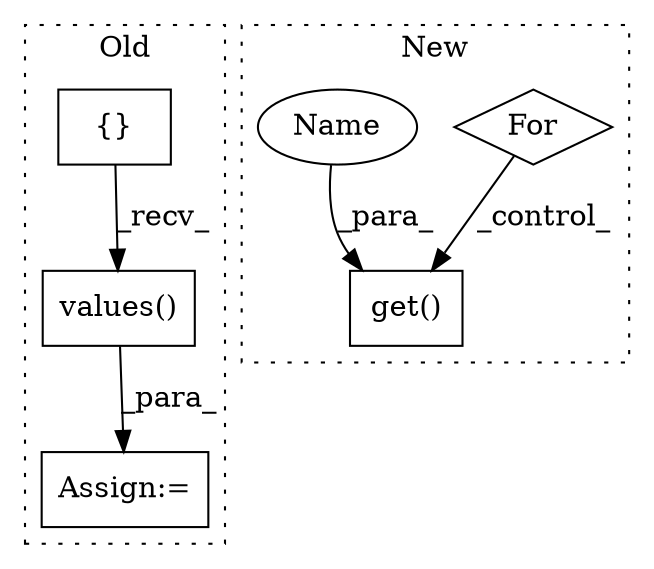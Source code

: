 digraph G {
subgraph cluster0 {
1 [label="values()" a="75" s="2151" l="122" shape="box"];
3 [label="Assign:=" a="68" s="2109" l="3" shape="box"];
4 [label="{}" a="95" s="2151,2249" l="113,15" shape="box"];
label = "Old";
style="dotted";
}
subgraph cluster1 {
2 [label="get()" a="75" s="1706,1733" l="17,1" shape="box"];
5 [label="For" a="107" s="1646,1667" l="4,10" shape="diamond"];
6 [label="Name" a="87" s="1723" l="6" shape="ellipse"];
label = "New";
style="dotted";
}
1 -> 3 [label="_para_"];
4 -> 1 [label="_recv_"];
5 -> 2 [label="_control_"];
6 -> 2 [label="_para_"];
}